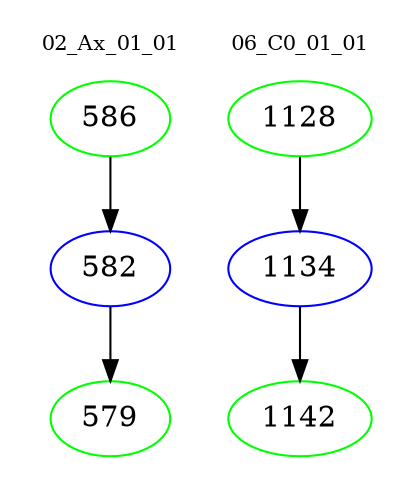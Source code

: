 digraph{
subgraph cluster_0 {
color = white
label = "02_Ax_01_01";
fontsize=10;
T0_586 [label="586", color="green"]
T0_586 -> T0_582 [color="black"]
T0_582 [label="582", color="blue"]
T0_582 -> T0_579 [color="black"]
T0_579 [label="579", color="green"]
}
subgraph cluster_1 {
color = white
label = "06_C0_01_01";
fontsize=10;
T1_1128 [label="1128", color="green"]
T1_1128 -> T1_1134 [color="black"]
T1_1134 [label="1134", color="blue"]
T1_1134 -> T1_1142 [color="black"]
T1_1142 [label="1142", color="green"]
}
}

